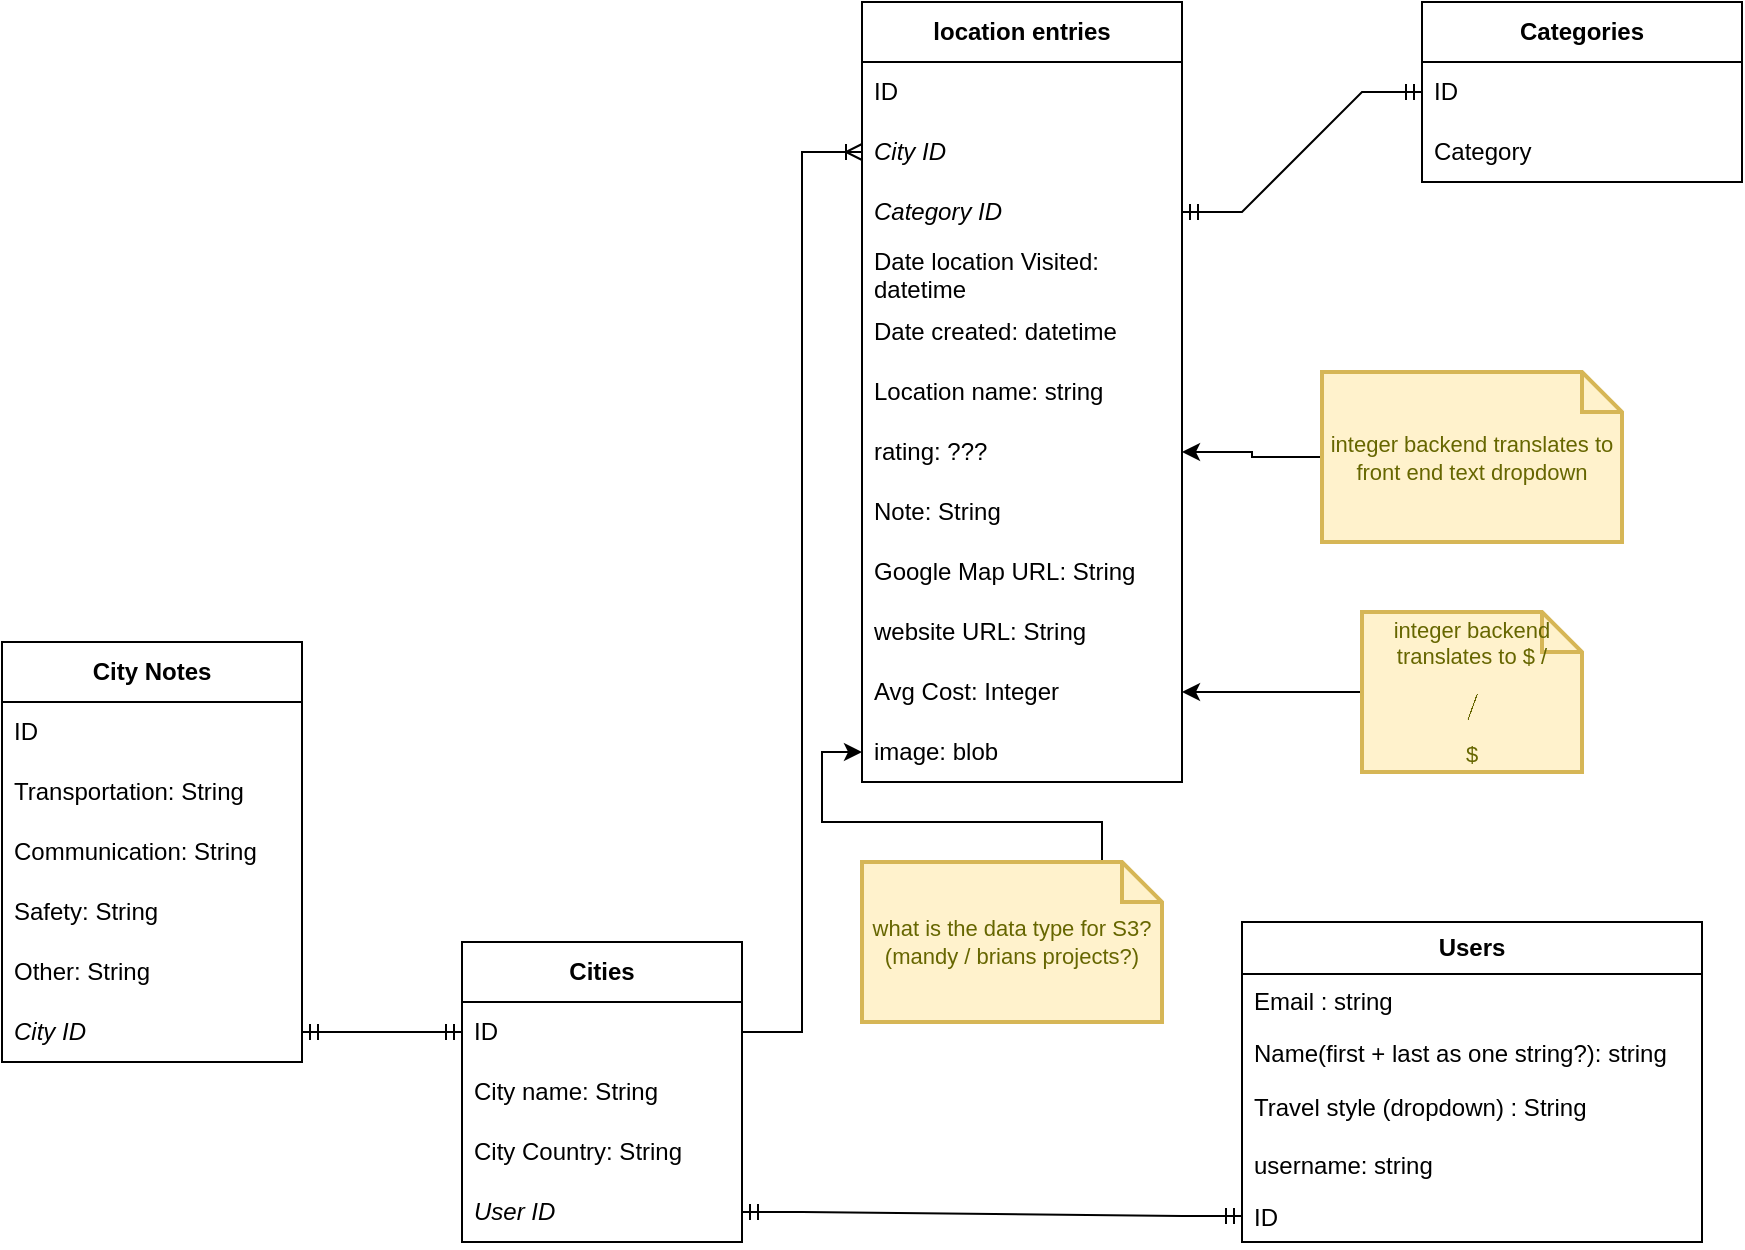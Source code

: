 <mxfile version="21.1.8" type="github">
  <diagram name="Page-1" id="9f1u4CmiPcvuR05C5_vr">
    <mxGraphModel dx="1434" dy="764" grid="1" gridSize="10" guides="1" tooltips="1" connect="1" arrows="1" fold="1" page="1" pageScale="1" pageWidth="850" pageHeight="1100" math="0" shadow="0">
      <root>
        <mxCell id="0" />
        <mxCell id="1" parent="0" />
        <mxCell id="tmhsU0cNKf1Jm-0iEY6D-2" value="Cities" style="swimlane;fontStyle=1;childLayout=stackLayout;horizontal=1;startSize=30;horizontalStack=0;resizeParent=1;resizeParentMax=0;resizeLast=0;collapsible=1;marginBottom=0;whiteSpace=wrap;html=1;" parent="1" vertex="1">
          <mxGeometry x="340" y="500" width="140" height="150" as="geometry" />
        </mxCell>
        <mxCell id="tmhsU0cNKf1Jm-0iEY6D-3" value="ID" style="text;strokeColor=none;fillColor=none;align=left;verticalAlign=middle;spacingLeft=4;spacingRight=4;overflow=hidden;points=[[0,0.5],[1,0.5]];portConstraint=eastwest;rotatable=0;whiteSpace=wrap;html=1;" parent="tmhsU0cNKf1Jm-0iEY6D-2" vertex="1">
          <mxGeometry y="30" width="140" height="30" as="geometry" />
        </mxCell>
        <mxCell id="tmhsU0cNKf1Jm-0iEY6D-4" value="City name: String" style="text;strokeColor=none;fillColor=none;align=left;verticalAlign=middle;spacingLeft=4;spacingRight=4;overflow=hidden;points=[[0,0.5],[1,0.5]];portConstraint=eastwest;rotatable=0;whiteSpace=wrap;html=1;" parent="tmhsU0cNKf1Jm-0iEY6D-2" vertex="1">
          <mxGeometry y="60" width="140" height="30" as="geometry" />
        </mxCell>
        <mxCell id="tmhsU0cNKf1Jm-0iEY6D-5" value="City Country: String" style="text;strokeColor=none;fillColor=none;align=left;verticalAlign=middle;spacingLeft=4;spacingRight=4;overflow=hidden;points=[[0,0.5],[1,0.5]];portConstraint=eastwest;rotatable=0;whiteSpace=wrap;html=1;" parent="tmhsU0cNKf1Jm-0iEY6D-2" vertex="1">
          <mxGeometry y="90" width="140" height="30" as="geometry" />
        </mxCell>
        <mxCell id="tmhsU0cNKf1Jm-0iEY6D-38" value="User ID" style="text;strokeColor=none;fillColor=none;align=left;verticalAlign=middle;spacingLeft=4;spacingRight=4;overflow=hidden;points=[[0,0.5],[1,0.5]];portConstraint=eastwest;rotatable=0;whiteSpace=wrap;html=1;fontStyle=2" parent="tmhsU0cNKf1Jm-0iEY6D-2" vertex="1">
          <mxGeometry y="120" width="140" height="30" as="geometry" />
        </mxCell>
        <mxCell id="tmhsU0cNKf1Jm-0iEY6D-6" value="location entries" style="swimlane;fontStyle=1;childLayout=stackLayout;horizontal=1;startSize=30;horizontalStack=0;resizeParent=1;resizeParentMax=0;resizeLast=0;collapsible=1;marginBottom=0;whiteSpace=wrap;html=1;" parent="1" vertex="1">
          <mxGeometry x="540" y="30" width="160" height="390" as="geometry" />
        </mxCell>
        <mxCell id="tmhsU0cNKf1Jm-0iEY6D-7" value="ID" style="text;strokeColor=none;fillColor=none;align=left;verticalAlign=middle;spacingLeft=4;spacingRight=4;overflow=hidden;points=[[0,0.5],[1,0.5]];portConstraint=eastwest;rotatable=0;whiteSpace=wrap;html=1;" parent="tmhsU0cNKf1Jm-0iEY6D-6" vertex="1">
          <mxGeometry y="30" width="160" height="30" as="geometry" />
        </mxCell>
        <mxCell id="tmhsU0cNKf1Jm-0iEY6D-8" value="City ID" style="text;strokeColor=none;fillColor=none;align=left;verticalAlign=middle;spacingLeft=4;spacingRight=4;overflow=hidden;points=[[0,0.5],[1,0.5]];portConstraint=eastwest;rotatable=0;whiteSpace=wrap;html=1;fontStyle=2" parent="tmhsU0cNKf1Jm-0iEY6D-6" vertex="1">
          <mxGeometry y="60" width="160" height="30" as="geometry" />
        </mxCell>
        <mxCell id="tmhsU0cNKf1Jm-0iEY6D-9" value="Category ID" style="text;strokeColor=none;fillColor=none;align=left;verticalAlign=middle;spacingLeft=4;spacingRight=4;overflow=hidden;points=[[0,0.5],[1,0.5]];portConstraint=eastwest;rotatable=0;whiteSpace=wrap;html=1;fontStyle=2" parent="tmhsU0cNKf1Jm-0iEY6D-6" vertex="1">
          <mxGeometry y="90" width="160" height="30" as="geometry" />
        </mxCell>
        <mxCell id="tmhsU0cNKf1Jm-0iEY6D-66" value="Date location Visited: datetime" style="text;strokeColor=none;fillColor=none;align=left;verticalAlign=middle;spacingLeft=4;spacingRight=4;overflow=hidden;points=[[0,0.5],[1,0.5]];portConstraint=eastwest;rotatable=0;whiteSpace=wrap;html=1;" parent="tmhsU0cNKf1Jm-0iEY6D-6" vertex="1">
          <mxGeometry y="120" width="160" height="30" as="geometry" />
        </mxCell>
        <mxCell id="tmhsU0cNKf1Jm-0iEY6D-65" value="Date created: datetime&amp;nbsp;" style="text;strokeColor=none;fillColor=none;align=left;verticalAlign=middle;spacingLeft=4;spacingRight=4;overflow=hidden;points=[[0,0.5],[1,0.5]];portConstraint=eastwest;rotatable=0;whiteSpace=wrap;html=1;" parent="tmhsU0cNKf1Jm-0iEY6D-6" vertex="1">
          <mxGeometry y="150" width="160" height="30" as="geometry" />
        </mxCell>
        <mxCell id="tmhsU0cNKf1Jm-0iEY6D-64" value="Location name: string&amp;nbsp;" style="text;strokeColor=none;fillColor=none;align=left;verticalAlign=middle;spacingLeft=4;spacingRight=4;overflow=hidden;points=[[0,0.5],[1,0.5]];portConstraint=eastwest;rotatable=0;whiteSpace=wrap;html=1;" parent="tmhsU0cNKf1Jm-0iEY6D-6" vertex="1">
          <mxGeometry y="180" width="160" height="30" as="geometry" />
        </mxCell>
        <mxCell id="tmhsU0cNKf1Jm-0iEY6D-69" value="rating: ???" style="text;strokeColor=none;fillColor=none;align=left;verticalAlign=middle;spacingLeft=4;spacingRight=4;overflow=hidden;points=[[0,0.5],[1,0.5]];portConstraint=eastwest;rotatable=0;whiteSpace=wrap;html=1;" parent="tmhsU0cNKf1Jm-0iEY6D-6" vertex="1">
          <mxGeometry y="210" width="160" height="30" as="geometry" />
        </mxCell>
        <mxCell id="tmhsU0cNKf1Jm-0iEY6D-68" value="Note: String" style="text;strokeColor=none;fillColor=none;align=left;verticalAlign=middle;spacingLeft=4;spacingRight=4;overflow=hidden;points=[[0,0.5],[1,0.5]];portConstraint=eastwest;rotatable=0;whiteSpace=wrap;html=1;" parent="tmhsU0cNKf1Jm-0iEY6D-6" vertex="1">
          <mxGeometry y="240" width="160" height="30" as="geometry" />
        </mxCell>
        <mxCell id="tmhsU0cNKf1Jm-0iEY6D-67" value="Google Map URL: String" style="text;strokeColor=none;fillColor=none;align=left;verticalAlign=middle;spacingLeft=4;spacingRight=4;overflow=hidden;points=[[0,0.5],[1,0.5]];portConstraint=eastwest;rotatable=0;whiteSpace=wrap;html=1;" parent="tmhsU0cNKf1Jm-0iEY6D-6" vertex="1">
          <mxGeometry y="270" width="160" height="30" as="geometry" />
        </mxCell>
        <mxCell id="tmhsU0cNKf1Jm-0iEY6D-72" value="website URL: String" style="text;strokeColor=none;fillColor=none;align=left;verticalAlign=middle;spacingLeft=4;spacingRight=4;overflow=hidden;points=[[0,0.5],[1,0.5]];portConstraint=eastwest;rotatable=0;whiteSpace=wrap;html=1;" parent="tmhsU0cNKf1Jm-0iEY6D-6" vertex="1">
          <mxGeometry y="300" width="160" height="30" as="geometry" />
        </mxCell>
        <mxCell id="tmhsU0cNKf1Jm-0iEY6D-71" value="Avg Cost: Integer" style="text;strokeColor=none;fillColor=none;align=left;verticalAlign=middle;spacingLeft=4;spacingRight=4;overflow=hidden;points=[[0,0.5],[1,0.5]];portConstraint=eastwest;rotatable=0;whiteSpace=wrap;html=1;" parent="tmhsU0cNKf1Jm-0iEY6D-6" vertex="1">
          <mxGeometry y="330" width="160" height="30" as="geometry" />
        </mxCell>
        <mxCell id="tmhsU0cNKf1Jm-0iEY6D-70" value="image: blob" style="text;strokeColor=none;fillColor=none;align=left;verticalAlign=middle;spacingLeft=4;spacingRight=4;overflow=hidden;points=[[0,0.5],[1,0.5]];portConstraint=eastwest;rotatable=0;whiteSpace=wrap;html=1;" parent="tmhsU0cNKf1Jm-0iEY6D-6" vertex="1">
          <mxGeometry y="360" width="160" height="30" as="geometry" />
        </mxCell>
        <mxCell id="tmhsU0cNKf1Jm-0iEY6D-14" value="&lt;b&gt;Categories&lt;/b&gt;" style="swimlane;fontStyle=0;childLayout=stackLayout;horizontal=1;startSize=30;horizontalStack=0;resizeParent=1;resizeParentMax=0;resizeLast=0;collapsible=1;marginBottom=0;whiteSpace=wrap;html=1;" parent="1" vertex="1">
          <mxGeometry x="820" y="30" width="160" height="90" as="geometry" />
        </mxCell>
        <mxCell id="tmhsU0cNKf1Jm-0iEY6D-15" value="ID" style="text;strokeColor=none;fillColor=none;align=left;verticalAlign=middle;spacingLeft=4;spacingRight=4;overflow=hidden;points=[[0,0.5],[1,0.5]];portConstraint=eastwest;rotatable=0;whiteSpace=wrap;html=1;fontStyle=0" parent="tmhsU0cNKf1Jm-0iEY6D-14" vertex="1">
          <mxGeometry y="30" width="160" height="30" as="geometry" />
        </mxCell>
        <mxCell id="tmhsU0cNKf1Jm-0iEY6D-16" value="Category" style="text;strokeColor=none;fillColor=none;align=left;verticalAlign=middle;spacingLeft=4;spacingRight=4;overflow=hidden;points=[[0,0.5],[1,0.5]];portConstraint=eastwest;rotatable=0;whiteSpace=wrap;html=1;" parent="tmhsU0cNKf1Jm-0iEY6D-14" vertex="1">
          <mxGeometry y="60" width="160" height="30" as="geometry" />
        </mxCell>
        <mxCell id="tmhsU0cNKf1Jm-0iEY6D-23" value="Users" style="swimlane;fontStyle=1;childLayout=stackLayout;horizontal=1;startSize=26;fillColor=none;horizontalStack=0;resizeParent=1;resizeParentMax=0;resizeLast=0;collapsible=1;marginBottom=0;whiteSpace=wrap;html=1;" parent="1" vertex="1">
          <mxGeometry x="730" y="490" width="230" height="160" as="geometry">
            <mxRectangle x="390" y="310" width="100" height="30" as="alternateBounds" />
          </mxGeometry>
        </mxCell>
        <mxCell id="tmhsU0cNKf1Jm-0iEY6D-24" value="Email : string" style="text;strokeColor=none;fillColor=none;align=left;verticalAlign=top;spacingLeft=4;spacingRight=4;overflow=hidden;rotatable=0;points=[[0,0.5],[1,0.5]];portConstraint=eastwest;whiteSpace=wrap;html=1;" parent="tmhsU0cNKf1Jm-0iEY6D-23" vertex="1">
          <mxGeometry y="26" width="230" height="26" as="geometry" />
        </mxCell>
        <mxCell id="tmhsU0cNKf1Jm-0iEY6D-28" value="Name(first + last as one string?): string" style="text;strokeColor=none;fillColor=none;align=left;verticalAlign=top;spacingLeft=4;spacingRight=4;overflow=hidden;rotatable=0;points=[[0,0.5],[1,0.5]];portConstraint=eastwest;whiteSpace=wrap;html=1;" parent="tmhsU0cNKf1Jm-0iEY6D-23" vertex="1">
          <mxGeometry y="52" width="230" height="26" as="geometry" />
        </mxCell>
        <mxCell id="tmhsU0cNKf1Jm-0iEY6D-13" value="Travel style (dropdown) : String" style="text;strokeColor=none;fillColor=none;align=left;verticalAlign=middle;spacingLeft=4;spacingRight=4;overflow=hidden;points=[[0,0.5],[1,0.5]];portConstraint=eastwest;rotatable=0;whiteSpace=wrap;html=1;" parent="tmhsU0cNKf1Jm-0iEY6D-23" vertex="1">
          <mxGeometry y="78" width="230" height="30" as="geometry" />
        </mxCell>
        <mxCell id="tmhsU0cNKf1Jm-0iEY6D-26" value="username: string" style="text;strokeColor=none;fillColor=none;align=left;verticalAlign=top;spacingLeft=4;spacingRight=4;overflow=hidden;rotatable=0;points=[[0,0.5],[1,0.5]];portConstraint=eastwest;whiteSpace=wrap;html=1;" parent="tmhsU0cNKf1Jm-0iEY6D-23" vertex="1">
          <mxGeometry y="108" width="230" height="26" as="geometry" />
        </mxCell>
        <mxCell id="tmhsU0cNKf1Jm-0iEY6D-31" value="ID" style="text;strokeColor=none;fillColor=none;align=left;verticalAlign=top;spacingLeft=4;spacingRight=4;overflow=hidden;rotatable=0;points=[[0,0.5],[1,0.5]];portConstraint=eastwest;whiteSpace=wrap;html=1;" parent="tmhsU0cNKf1Jm-0iEY6D-23" vertex="1">
          <mxGeometry y="134" width="230" height="26" as="geometry" />
        </mxCell>
        <mxCell id="tmhsU0cNKf1Jm-0iEY6D-37" value="" style="edgeStyle=entityRelationEdgeStyle;fontSize=12;html=1;endArrow=ERoneToMany;rounded=0;" parent="1" source="tmhsU0cNKf1Jm-0iEY6D-3" target="tmhsU0cNKf1Jm-0iEY6D-8" edge="1">
          <mxGeometry width="100" height="100" relative="1" as="geometry">
            <mxPoint x="560" y="340" as="sourcePoint" />
            <mxPoint x="660" y="240" as="targetPoint" />
          </mxGeometry>
        </mxCell>
        <mxCell id="tmhsU0cNKf1Jm-0iEY6D-42" value="City Notes" style="swimlane;fontStyle=1;childLayout=stackLayout;horizontal=1;startSize=30;horizontalStack=0;resizeParent=1;resizeParentMax=0;resizeLast=0;collapsible=1;marginBottom=0;whiteSpace=wrap;html=1;" parent="1" vertex="1">
          <mxGeometry x="110" y="350" width="150" height="210" as="geometry" />
        </mxCell>
        <mxCell id="tmhsU0cNKf1Jm-0iEY6D-46" value="ID" style="text;strokeColor=none;fillColor=none;align=left;verticalAlign=middle;spacingLeft=4;spacingRight=4;overflow=hidden;points=[[0,0.5],[1,0.5]];portConstraint=eastwest;rotatable=0;whiteSpace=wrap;html=1;" parent="tmhsU0cNKf1Jm-0iEY6D-42" vertex="1">
          <mxGeometry y="30" width="150" height="30" as="geometry" />
        </mxCell>
        <mxCell id="tmhsU0cNKf1Jm-0iEY6D-43" value="Transportation: String" style="text;strokeColor=none;fillColor=none;align=left;verticalAlign=middle;spacingLeft=4;spacingRight=4;overflow=hidden;points=[[0,0.5],[1,0.5]];portConstraint=eastwest;rotatable=0;whiteSpace=wrap;html=1;" parent="tmhsU0cNKf1Jm-0iEY6D-42" vertex="1">
          <mxGeometry y="60" width="150" height="30" as="geometry" />
        </mxCell>
        <mxCell id="tmhsU0cNKf1Jm-0iEY6D-44" value="Communication: String" style="text;strokeColor=none;fillColor=none;align=left;verticalAlign=middle;spacingLeft=4;spacingRight=4;overflow=hidden;points=[[0,0.5],[1,0.5]];portConstraint=eastwest;rotatable=0;whiteSpace=wrap;html=1;" parent="tmhsU0cNKf1Jm-0iEY6D-42" vertex="1">
          <mxGeometry y="90" width="150" height="30" as="geometry" />
        </mxCell>
        <mxCell id="tmhsU0cNKf1Jm-0iEY6D-45" value="Safety: String" style="text;strokeColor=none;fillColor=none;align=left;verticalAlign=middle;spacingLeft=4;spacingRight=4;overflow=hidden;points=[[0,0.5],[1,0.5]];portConstraint=eastwest;rotatable=0;whiteSpace=wrap;html=1;" parent="tmhsU0cNKf1Jm-0iEY6D-42" vertex="1">
          <mxGeometry y="120" width="150" height="30" as="geometry" />
        </mxCell>
        <mxCell id="tmhsU0cNKf1Jm-0iEY6D-61" value="Other: String" style="text;strokeColor=none;fillColor=none;align=left;verticalAlign=middle;spacingLeft=4;spacingRight=4;overflow=hidden;points=[[0,0.5],[1,0.5]];portConstraint=eastwest;rotatable=0;whiteSpace=wrap;html=1;" parent="tmhsU0cNKf1Jm-0iEY6D-42" vertex="1">
          <mxGeometry y="150" width="150" height="30" as="geometry" />
        </mxCell>
        <mxCell id="tmhsU0cNKf1Jm-0iEY6D-60" value="City ID" style="text;strokeColor=none;fillColor=none;align=left;verticalAlign=middle;spacingLeft=4;spacingRight=4;overflow=hidden;points=[[0,0.5],[1,0.5]];portConstraint=eastwest;rotatable=0;whiteSpace=wrap;html=1;fontStyle=2" parent="tmhsU0cNKf1Jm-0iEY6D-42" vertex="1">
          <mxGeometry y="180" width="150" height="30" as="geometry" />
        </mxCell>
        <mxCell id="tmhsU0cNKf1Jm-0iEY6D-59" value="" style="edgeStyle=entityRelationEdgeStyle;fontSize=12;html=1;endArrow=ERmandOne;startArrow=ERmandOne;rounded=0;" parent="1" source="tmhsU0cNKf1Jm-0iEY6D-38" target="tmhsU0cNKf1Jm-0iEY6D-31" edge="1">
          <mxGeometry width="100" height="100" relative="1" as="geometry">
            <mxPoint x="560" y="340" as="sourcePoint" />
            <mxPoint x="660" y="240" as="targetPoint" />
          </mxGeometry>
        </mxCell>
        <mxCell id="tmhsU0cNKf1Jm-0iEY6D-63" value="" style="edgeStyle=entityRelationEdgeStyle;fontSize=12;html=1;endArrow=ERmandOne;startArrow=ERmandOne;rounded=0;" parent="1" source="tmhsU0cNKf1Jm-0iEY6D-3" target="tmhsU0cNKf1Jm-0iEY6D-60" edge="1">
          <mxGeometry width="100" height="100" relative="1" as="geometry">
            <mxPoint x="560" y="340" as="sourcePoint" />
            <mxPoint x="660" y="240" as="targetPoint" />
          </mxGeometry>
        </mxCell>
        <mxCell id="tmhsU0cNKf1Jm-0iEY6D-73" value="" style="edgeStyle=entityRelationEdgeStyle;fontSize=12;html=1;endArrow=ERmandOne;startArrow=ERmandOne;rounded=0;" parent="1" source="tmhsU0cNKf1Jm-0iEY6D-15" target="tmhsU0cNKf1Jm-0iEY6D-9" edge="1">
          <mxGeometry width="100" height="100" relative="1" as="geometry">
            <mxPoint x="230" y="580" as="sourcePoint" />
            <mxPoint x="330" y="480" as="targetPoint" />
          </mxGeometry>
        </mxCell>
        <mxCell id="mOykxdP0kXs1DwMzC95C-7" style="edgeStyle=orthogonalEdgeStyle;rounded=0;orthogonalLoop=1;jettySize=auto;html=1;exitX=0;exitY=0.5;exitDx=0;exitDy=0;exitPerimeter=0;" edge="1" parent="1" source="mOykxdP0kXs1DwMzC95C-3" target="tmhsU0cNKf1Jm-0iEY6D-71">
          <mxGeometry relative="1" as="geometry" />
        </mxCell>
        <mxCell id="mOykxdP0kXs1DwMzC95C-3" value="integer backend translates to $ / $$ / $$$" style="shape=note;strokeWidth=2;fontSize=11;size=20;whiteSpace=wrap;html=1;fillColor=#fff2cc;strokeColor=#d6b656;fontColor=#666600;" vertex="1" parent="1">
          <mxGeometry x="790" y="335" width="110.0" height="80" as="geometry" />
        </mxCell>
        <mxCell id="mOykxdP0kXs1DwMzC95C-6" style="edgeStyle=orthogonalEdgeStyle;rounded=0;orthogonalLoop=1;jettySize=auto;html=1;exitX=0;exitY=0.5;exitDx=0;exitDy=0;exitPerimeter=0;" edge="1" parent="1" source="mOykxdP0kXs1DwMzC95C-5" target="tmhsU0cNKf1Jm-0iEY6D-69">
          <mxGeometry relative="1" as="geometry" />
        </mxCell>
        <mxCell id="mOykxdP0kXs1DwMzC95C-5" value="integer backend translates to front end text dropdown" style="shape=note;strokeWidth=2;fontSize=11;size=20;whiteSpace=wrap;html=1;fillColor=#fff2cc;strokeColor=#d6b656;fontColor=#666600;" vertex="1" parent="1">
          <mxGeometry x="770" y="215" width="150" height="85" as="geometry" />
        </mxCell>
        <mxCell id="mOykxdP0kXs1DwMzC95C-9" style="edgeStyle=orthogonalEdgeStyle;rounded=0;orthogonalLoop=1;jettySize=auto;html=1;exitX=0;exitY=0;exitDx=120;exitDy=50;exitPerimeter=0;entryX=0;entryY=0.5;entryDx=0;entryDy=0;" edge="1" parent="1" source="mOykxdP0kXs1DwMzC95C-8" target="tmhsU0cNKf1Jm-0iEY6D-70">
          <mxGeometry relative="1" as="geometry" />
        </mxCell>
        <mxCell id="mOykxdP0kXs1DwMzC95C-8" value="what is the data type for S3? (mandy / brians projects?)" style="shape=note;strokeWidth=2;fontSize=11;size=20;whiteSpace=wrap;html=1;fillColor=#fff2cc;strokeColor=#d6b656;fontColor=#666600;" vertex="1" parent="1">
          <mxGeometry x="540" y="460" width="150" height="80" as="geometry" />
        </mxCell>
      </root>
    </mxGraphModel>
  </diagram>
</mxfile>
